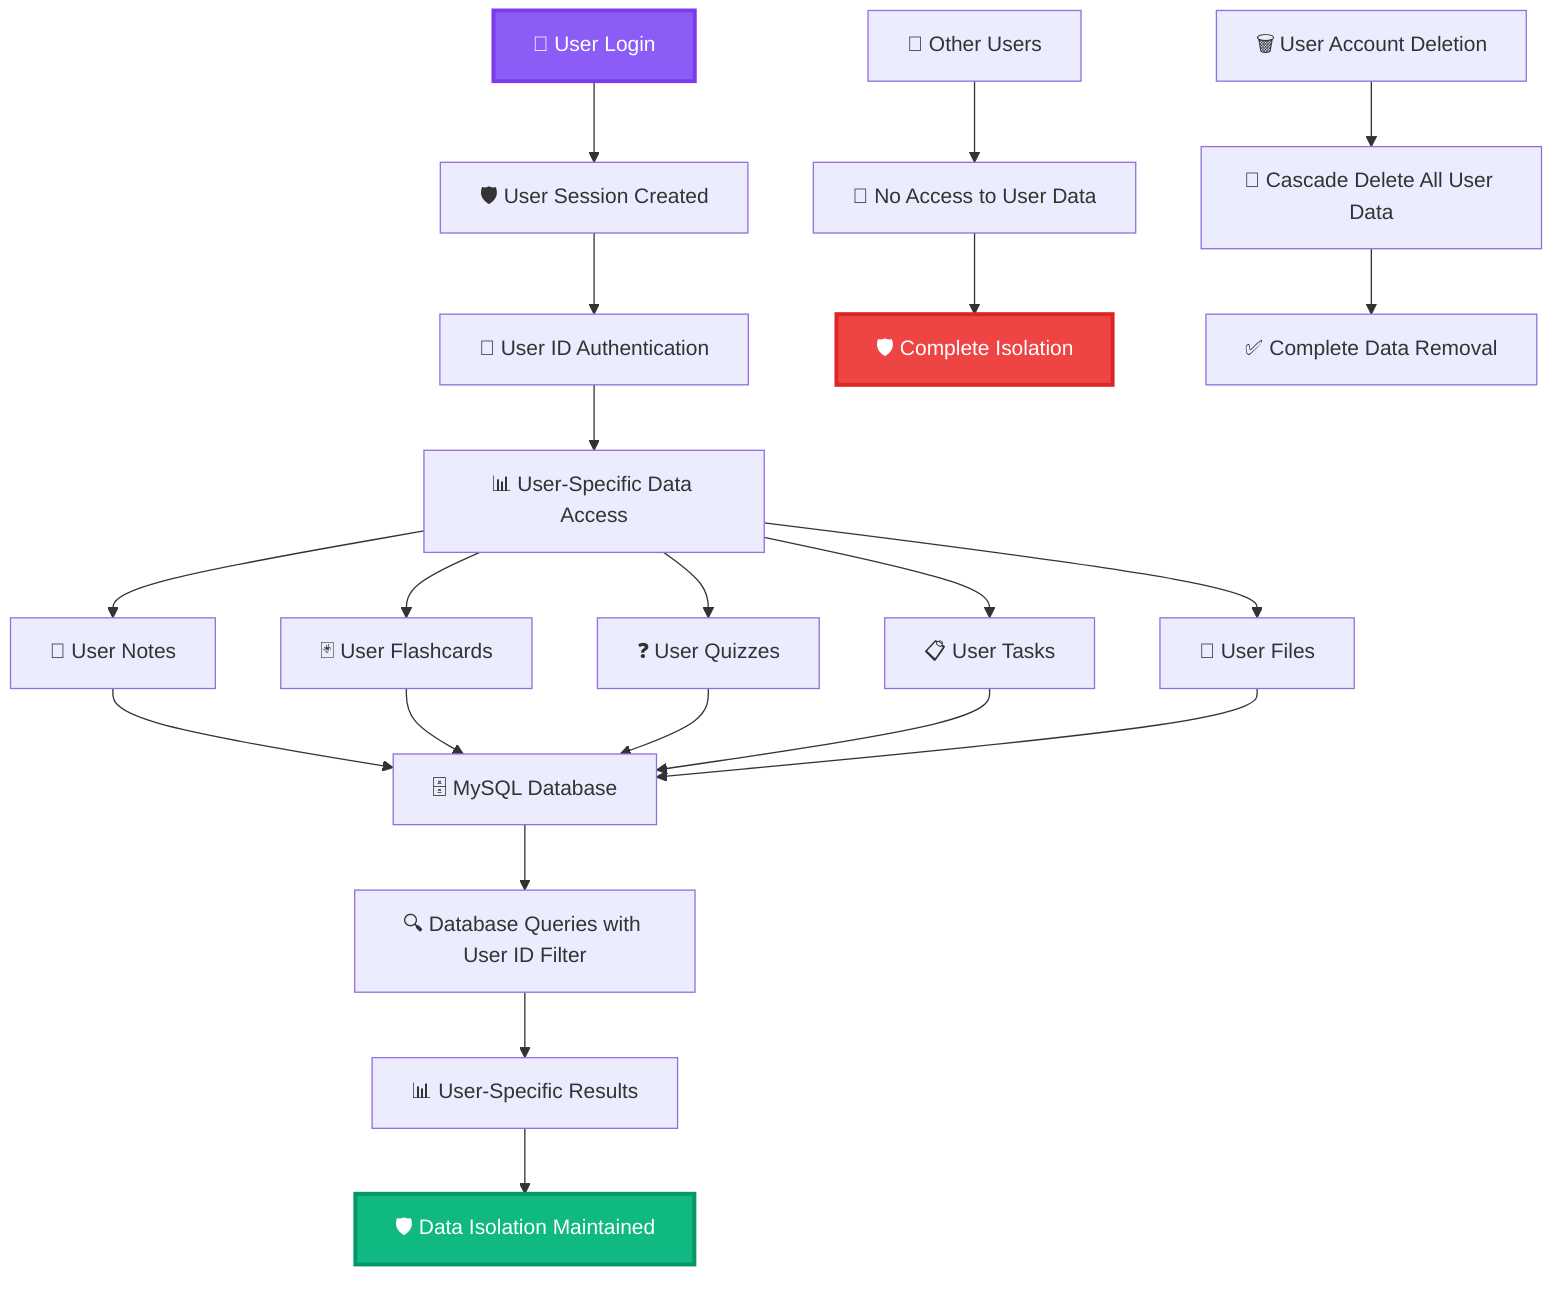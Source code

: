 graph TD
    A[👤 User Login] --> B[🛡️ User Session Created]
    B --> C[🔐 User ID Authentication]
    C --> D[📊 User-Specific Data Access]
    
    D --> E[📄 User Notes]
    D --> F[🃏 User Flashcards]
    D --> G[❓ User Quizzes]
    D --> H[📋 User Tasks]
    D --> I[📁 User Files]
    
    E --> J[🗄️ MySQL Database]
    F --> J
    G --> J
    H --> J
    I --> J
    
    J --> K[🔍 Database Queries with User ID Filter]
    K --> L[📊 User-Specific Results]
    L --> M[🛡️ Data Isolation Maintained]
    
    N[👤 Other Users] --> O[🚫 No Access to User Data]
    O --> P[🛡️ Complete Isolation]
    
    Q[🗑️ User Account Deletion] --> R[🔄 Cascade Delete All User Data]
    R --> S[✅ Complete Data Removal]
    
    style A fill:#8b5cf6,stroke:#7c3aed,stroke-width:3px,color:#fff
    style M fill:#10b981,stroke:#059669,stroke-width:3px,color:#fff
    style P fill:#ef4444,stroke:#dc2626,stroke-width:3px,color:#fff